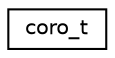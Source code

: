 digraph "Graphical Class Hierarchy"
{
  edge [fontname="Helvetica",fontsize="10",labelfontname="Helvetica",labelfontsize="10"];
  node [fontname="Helvetica",fontsize="10",shape=record];
  rankdir="LR";
  Node0 [label="coro_t",height=0.2,width=0.4,color="black", fillcolor="white", style="filled",URL="$structcoro__t.html"];
}
